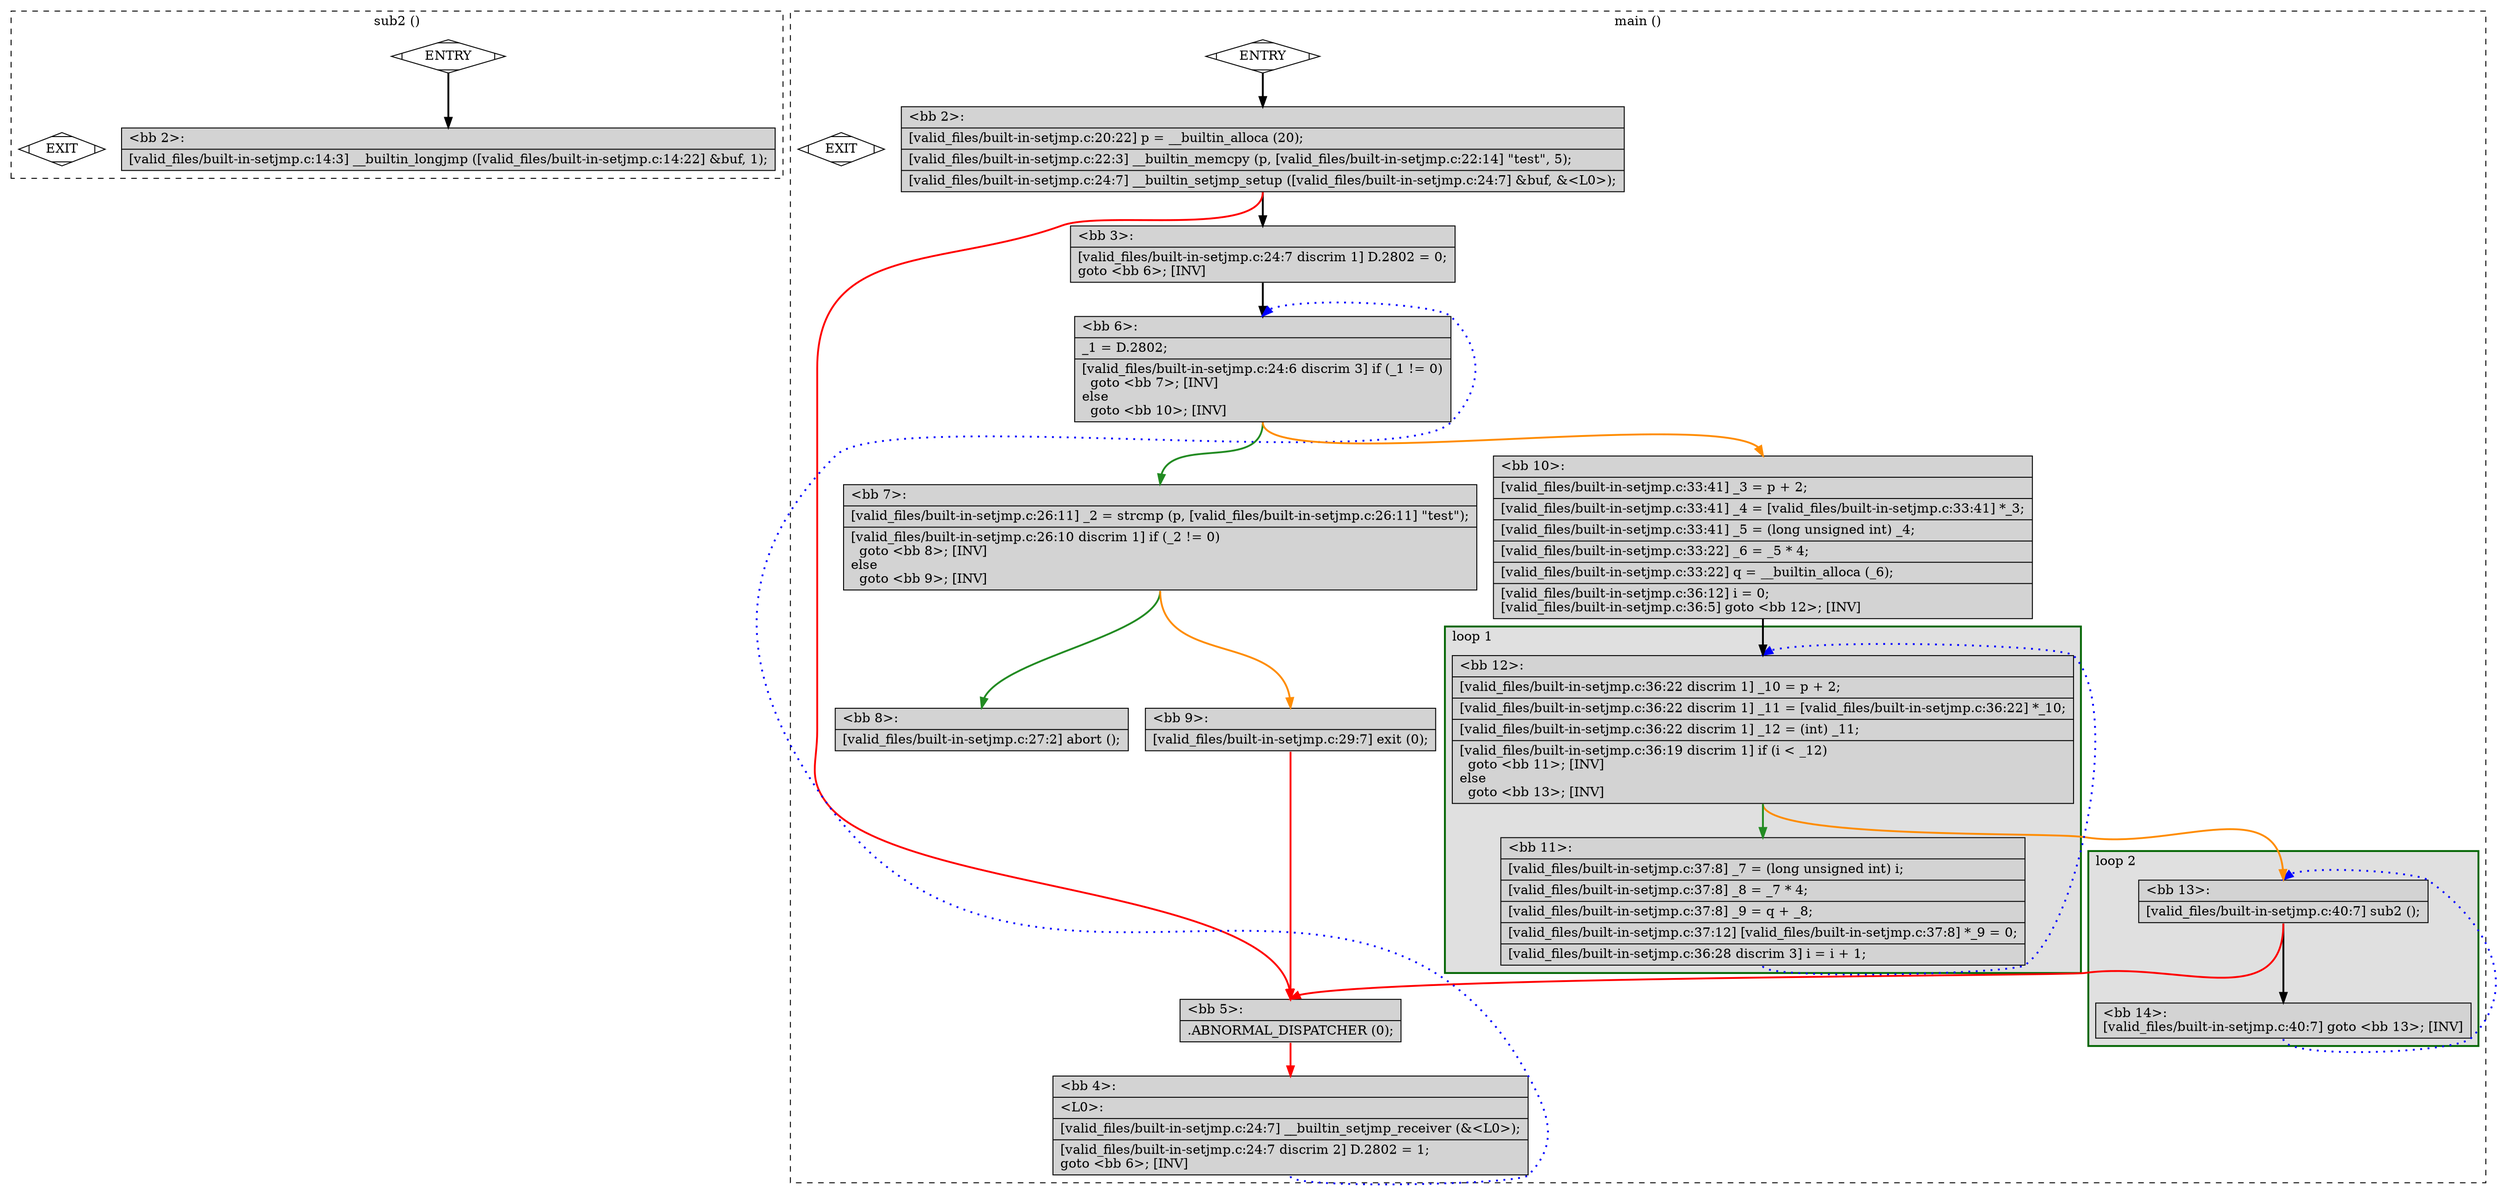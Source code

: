 digraph "a-built-in-setjmp.c.015t.cfg" {
overlap=false;
subgraph "cluster_sub2" {
	style="dashed";
	color="black";
	label="sub2 ()";
	fn_0_basic_block_0 [shape=Mdiamond,style=filled,fillcolor=white,label="ENTRY"];

	fn_0_basic_block_1 [shape=Mdiamond,style=filled,fillcolor=white,label="EXIT"];

	fn_0_basic_block_2 [shape=record,style=filled,fillcolor=lightgrey,label="{\<bb\ 2\>:\l\
|[valid_files/built-in-setjmp.c:14:3]\ __builtin_longjmp\ ([valid_files/built-in-setjmp.c:14:22]\ &buf,\ 1);\l\
}"];

	fn_0_basic_block_0:s -> fn_0_basic_block_2:n [style="solid,bold",color=black,weight=100,constraint=true];
	fn_0_basic_block_0:s -> fn_0_basic_block_1:n [style="invis",constraint=true];
}
subgraph "cluster_main" {
	style="dashed";
	color="black";
	label="main ()";
	subgraph cluster_1_2 {
	style="filled";
	color="darkgreen";
	fillcolor="grey88";
	label="loop 2";
	labeljust=l;
	penwidth=2;
	fn_1_basic_block_13 [shape=record,style=filled,fillcolor=lightgrey,label="{\<bb\ 13\>:\l\
|[valid_files/built-in-setjmp.c:40:7]\ sub2\ ();\l\
}"];

	fn_1_basic_block_14 [shape=record,style=filled,fillcolor=lightgrey,label="{\<bb\ 14\>:\l\
[valid_files/built-in-setjmp.c:40:7]\ goto\ \<bb\ 13\>;\ [INV]\l\
}"];

	}
	subgraph cluster_1_1 {
	style="filled";
	color="darkgreen";
	fillcolor="grey88";
	label="loop 1";
	labeljust=l;
	penwidth=2;
	fn_1_basic_block_12 [shape=record,style=filled,fillcolor=lightgrey,label="{\<bb\ 12\>:\l\
|[valid_files/built-in-setjmp.c:36:22\ discrim\ 1]\ _10\ =\ p\ +\ 2;\l\
|[valid_files/built-in-setjmp.c:36:22\ discrim\ 1]\ _11\ =\ [valid_files/built-in-setjmp.c:36:22]\ *_10;\l\
|[valid_files/built-in-setjmp.c:36:22\ discrim\ 1]\ _12\ =\ (int)\ _11;\l\
|[valid_files/built-in-setjmp.c:36:19\ discrim\ 1]\ if\ (i\ \<\ _12)\l\
\ \ goto\ \<bb\ 11\>;\ [INV]\l\
else\l\
\ \ goto\ \<bb\ 13\>;\ [INV]\l\
}"];

	fn_1_basic_block_11 [shape=record,style=filled,fillcolor=lightgrey,label="{\<bb\ 11\>:\l\
|[valid_files/built-in-setjmp.c:37:8]\ _7\ =\ (long\ unsigned\ int)\ i;\l\
|[valid_files/built-in-setjmp.c:37:8]\ _8\ =\ _7\ *\ 4;\l\
|[valid_files/built-in-setjmp.c:37:8]\ _9\ =\ q\ +\ _8;\l\
|[valid_files/built-in-setjmp.c:37:12]\ [valid_files/built-in-setjmp.c:37:8]\ *_9\ =\ 0;\l\
|[valid_files/built-in-setjmp.c:36:28\ discrim\ 3]\ i\ =\ i\ +\ 1;\l\
}"];

	}
	fn_1_basic_block_0 [shape=Mdiamond,style=filled,fillcolor=white,label="ENTRY"];

	fn_1_basic_block_1 [shape=Mdiamond,style=filled,fillcolor=white,label="EXIT"];

	fn_1_basic_block_2 [shape=record,style=filled,fillcolor=lightgrey,label="{\<bb\ 2\>:\l\
|[valid_files/built-in-setjmp.c:20:22]\ p\ =\ __builtin_alloca\ (20);\l\
|[valid_files/built-in-setjmp.c:22:3]\ __builtin_memcpy\ (p,\ [valid_files/built-in-setjmp.c:22:14]\ \"test\",\ 5);\l\
|[valid_files/built-in-setjmp.c:24:7]\ __builtin_setjmp_setup\ ([valid_files/built-in-setjmp.c:24:7]\ &buf,\ &\<L0\>);\l\
}"];

	fn_1_basic_block_3 [shape=record,style=filled,fillcolor=lightgrey,label="{\<bb\ 3\>:\l\
|[valid_files/built-in-setjmp.c:24:7\ discrim\ 1]\ D.2802\ =\ 0;\l\
goto\ \<bb\ 6\>;\ [INV]\l\
}"];

	fn_1_basic_block_4 [shape=record,style=filled,fillcolor=lightgrey,label="{\<bb\ 4\>:\l\
|\<L0\>:\l\
|[valid_files/built-in-setjmp.c:24:7]\ __builtin_setjmp_receiver\ (&\<L0\>);\l\
|[valid_files/built-in-setjmp.c:24:7\ discrim\ 2]\ D.2802\ =\ 1;\l\
goto\ \<bb\ 6\>;\ [INV]\l\
}"];

	fn_1_basic_block_5 [shape=record,style=filled,fillcolor=lightgrey,label="{\<bb\ 5\>:\l\
|.ABNORMAL_DISPATCHER\ (0);\l\
}"];

	fn_1_basic_block_6 [shape=record,style=filled,fillcolor=lightgrey,label="{\<bb\ 6\>:\l\
|_1\ =\ D.2802;\l\
|[valid_files/built-in-setjmp.c:24:6\ discrim\ 3]\ if\ (_1\ !=\ 0)\l\
\ \ goto\ \<bb\ 7\>;\ [INV]\l\
else\l\
\ \ goto\ \<bb\ 10\>;\ [INV]\l\
}"];

	fn_1_basic_block_7 [shape=record,style=filled,fillcolor=lightgrey,label="{\<bb\ 7\>:\l\
|[valid_files/built-in-setjmp.c:26:11]\ _2\ =\ strcmp\ (p,\ [valid_files/built-in-setjmp.c:26:11]\ \"test\");\l\
|[valid_files/built-in-setjmp.c:26:10\ discrim\ 1]\ if\ (_2\ !=\ 0)\l\
\ \ goto\ \<bb\ 8\>;\ [INV]\l\
else\l\
\ \ goto\ \<bb\ 9\>;\ [INV]\l\
}"];

	fn_1_basic_block_8 [shape=record,style=filled,fillcolor=lightgrey,label="{\<bb\ 8\>:\l\
|[valid_files/built-in-setjmp.c:27:2]\ abort\ ();\l\
}"];

	fn_1_basic_block_9 [shape=record,style=filled,fillcolor=lightgrey,label="{\<bb\ 9\>:\l\
|[valid_files/built-in-setjmp.c:29:7]\ exit\ (0);\l\
}"];

	fn_1_basic_block_10 [shape=record,style=filled,fillcolor=lightgrey,label="{\<bb\ 10\>:\l\
|[valid_files/built-in-setjmp.c:33:41]\ _3\ =\ p\ +\ 2;\l\
|[valid_files/built-in-setjmp.c:33:41]\ _4\ =\ [valid_files/built-in-setjmp.c:33:41]\ *_3;\l\
|[valid_files/built-in-setjmp.c:33:41]\ _5\ =\ (long\ unsigned\ int)\ _4;\l\
|[valid_files/built-in-setjmp.c:33:22]\ _6\ =\ _5\ *\ 4;\l\
|[valid_files/built-in-setjmp.c:33:22]\ q\ =\ __builtin_alloca\ (_6);\l\
|[valid_files/built-in-setjmp.c:36:12]\ i\ =\ 0;\l\
[valid_files/built-in-setjmp.c:36:5]\ goto\ \<bb\ 12\>;\ [INV]\l\
}"];

	fn_1_basic_block_0:s -> fn_1_basic_block_2:n [style="solid,bold",color=black,weight=100,constraint=true];
	fn_1_basic_block_2:s -> fn_1_basic_block_3:n [style="solid,bold",color=black,weight=100,constraint=true];
	fn_1_basic_block_2:s -> fn_1_basic_block_5:n [style="solid,bold",color=red,weight=10,constraint=true];
	fn_1_basic_block_3:s -> fn_1_basic_block_6:n [style="solid,bold",color=black,weight=100,constraint=true];
	fn_1_basic_block_4:s -> fn_1_basic_block_6:n [style="dotted,bold",color=blue,weight=10,constraint=false];
	fn_1_basic_block_5:s -> fn_1_basic_block_4:n [style="solid,bold",color=red,weight=10,constraint=true];
	fn_1_basic_block_6:s -> fn_1_basic_block_7:n [style="solid,bold",color=forestgreen,weight=10,constraint=true];
	fn_1_basic_block_6:s -> fn_1_basic_block_10:n [style="solid,bold",color=darkorange,weight=10,constraint=true];
	fn_1_basic_block_7:s -> fn_1_basic_block_8:n [style="solid,bold",color=forestgreen,weight=10,constraint=true];
	fn_1_basic_block_7:s -> fn_1_basic_block_9:n [style="solid,bold",color=darkorange,weight=10,constraint=true];
	fn_1_basic_block_9:s -> fn_1_basic_block_5:n [style="solid,bold",color=red,weight=10,constraint=true];
	fn_1_basic_block_10:s -> fn_1_basic_block_12:n [style="solid,bold",color=black,weight=100,constraint=true];
	fn_1_basic_block_11:s -> fn_1_basic_block_12:n [style="dotted,bold",color=blue,weight=10,constraint=false];
	fn_1_basic_block_12:s -> fn_1_basic_block_11:n [style="solid,bold",color=forestgreen,weight=10,constraint=true];
	fn_1_basic_block_12:s -> fn_1_basic_block_13:n [style="solid,bold",color=darkorange,weight=10,constraint=true];
	fn_1_basic_block_13:s -> fn_1_basic_block_14:n [style="solid,bold",color=black,weight=100,constraint=true];
	fn_1_basic_block_13:s -> fn_1_basic_block_5:n [style="solid,bold",color=red,weight=10,constraint=true];
	fn_1_basic_block_14:s -> fn_1_basic_block_13:n [style="dotted,bold",color=blue,weight=10,constraint=false];
	fn_1_basic_block_0:s -> fn_1_basic_block_1:n [style="invis",constraint=true];
}
}
